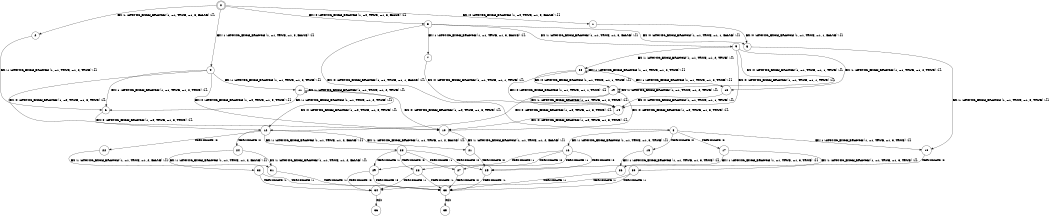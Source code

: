 digraph BCG {
size = "7, 10.5";
center = TRUE;
node [shape = circle];
0 [peripheries = 2];
0 -> 1 [label = "EX !0 !ATOMIC_EXCH_BRANCH (1, +0, TRUE, +1, 3, FALSE) !{}"];
0 -> 2 [label = "EX !1 !ATOMIC_EXCH_BRANCH (1, +1, TRUE, +1, 3, FALSE) !{}"];
0 -> 3 [label = "EX !0 !ATOMIC_EXCH_BRANCH (1, +0, TRUE, +1, 3, FALSE) !{}"];
0 -> 4 [label = "EX !1 !ATOMIC_EXCH_BRANCH (1, +1, TRUE, +1, 3, FALSE) !{}"];
1 -> 5 [label = "EX !0 !ATOMIC_EXCH_BRANCH (1, +1, TRUE, +1, 1, FALSE) !{}"];
2 -> 6 [label = "EX !1 !ATOMIC_EXCH_BRANCH (1, +1, TRUE, +1, 2, TRUE) !{}"];
3 -> 5 [label = "EX !0 !ATOMIC_EXCH_BRANCH (1, +1, TRUE, +1, 1, FALSE) !{}"];
3 -> 7 [label = "EX !1 !ATOMIC_EXCH_BRANCH (1, +1, TRUE, +1, 3, FALSE) !{}"];
3 -> 8 [label = "EX !0 !ATOMIC_EXCH_BRANCH (1, +1, TRUE, +1, 1, FALSE) !{}"];
3 -> 9 [label = "EX !1 !ATOMIC_EXCH_BRANCH (1, +1, TRUE, +1, 3, FALSE) !{}"];
4 -> 6 [label = "EX !1 !ATOMIC_EXCH_BRANCH (1, +1, TRUE, +1, 2, TRUE) !{}"];
4 -> 10 [label = "EX !0 !ATOMIC_EXCH_BRANCH (1, +0, TRUE, +1, 3, TRUE) !{}"];
4 -> 11 [label = "EX !1 !ATOMIC_EXCH_BRANCH (1, +1, TRUE, +1, 2, TRUE) !{}"];
4 -> 12 [label = "EX !0 !ATOMIC_EXCH_BRANCH (1, +0, TRUE, +1, 3, TRUE) !{}"];
5 -> 13 [label = "EX !1 !ATOMIC_EXCH_BRANCH (1, +1, TRUE, +1, 3, TRUE) !{}"];
6 -> 10 [label = "EX !0 !ATOMIC_EXCH_BRANCH (1, +0, TRUE, +1, 3, TRUE) !{}"];
7 -> 14 [label = "EX !0 !ATOMIC_EXCH_BRANCH (1, +1, TRUE, +1, 1, TRUE) !{}"];
8 -> 13 [label = "EX !1 !ATOMIC_EXCH_BRANCH (1, +1, TRUE, +1, 3, TRUE) !{}"];
8 -> 15 [label = "TERMINATE !0"];
8 -> 16 [label = "EX !1 !ATOMIC_EXCH_BRANCH (1, +1, TRUE, +1, 3, TRUE) !{}"];
8 -> 17 [label = "TERMINATE !0"];
9 -> 14 [label = "EX !0 !ATOMIC_EXCH_BRANCH (1, +1, TRUE, +1, 1, TRUE) !{}"];
9 -> 18 [label = "EX !1 !ATOMIC_EXCH_BRANCH (1, +1, TRUE, +1, 2, TRUE) !{}"];
9 -> 19 [label = "EX !0 !ATOMIC_EXCH_BRANCH (1, +1, TRUE, +1, 1, TRUE) !{}"];
9 -> 20 [label = "EX !1 !ATOMIC_EXCH_BRANCH (1, +1, TRUE, +1, 2, TRUE) !{}"];
10 -> 21 [label = "EX !1 !ATOMIC_EXCH_BRANCH (1, +1, TRUE, +1, 2, FALSE) !{}"];
11 -> 6 [label = "EX !1 !ATOMIC_EXCH_BRANCH (1, +1, TRUE, +1, 2, TRUE) !{}"];
11 -> 10 [label = "EX !0 !ATOMIC_EXCH_BRANCH (1, +0, TRUE, +1, 3, TRUE) !{}"];
11 -> 11 [label = "EX !1 !ATOMIC_EXCH_BRANCH (1, +1, TRUE, +1, 2, TRUE) !{}"];
11 -> 12 [label = "EX !0 !ATOMIC_EXCH_BRANCH (1, +0, TRUE, +1, 3, TRUE) !{}"];
12 -> 21 [label = "EX !1 !ATOMIC_EXCH_BRANCH (1, +1, TRUE, +1, 2, FALSE) !{}"];
12 -> 22 [label = "TERMINATE !0"];
12 -> 23 [label = "EX !1 !ATOMIC_EXCH_BRANCH (1, +1, TRUE, +1, 2, FALSE) !{}"];
12 -> 24 [label = "TERMINATE !0"];
13 -> 25 [label = "TERMINATE !0"];
14 -> 10 [label = "EX !0 !ATOMIC_EXCH_BRANCH (1, +0, TRUE, +1, 3, TRUE) !{}"];
15 -> 26 [label = "EX !1 !ATOMIC_EXCH_BRANCH (1, +1, TRUE, +1, 3, TRUE) !{}"];
16 -> 25 [label = "TERMINATE !0"];
16 -> 27 [label = "TERMINATE !1"];
16 -> 28 [label = "TERMINATE !0"];
16 -> 29 [label = "TERMINATE !1"];
17 -> 26 [label = "EX !1 !ATOMIC_EXCH_BRANCH (1, +1, TRUE, +1, 3, TRUE) !{}"];
17 -> 30 [label = "EX !1 !ATOMIC_EXCH_BRANCH (1, +1, TRUE, +1, 3, TRUE) !{}"];
18 -> 14 [label = "EX !0 !ATOMIC_EXCH_BRANCH (1, +1, TRUE, +1, 1, TRUE) !{}"];
19 -> 10 [label = "EX !0 !ATOMIC_EXCH_BRANCH (1, +0, TRUE, +1, 3, TRUE) !{}"];
19 -> 14 [label = "EX !1 !ATOMIC_EXCH_BRANCH (1, +1, TRUE, +1, 2, TRUE) !{}"];
19 -> 12 [label = "EX !0 !ATOMIC_EXCH_BRANCH (1, +0, TRUE, +1, 3, TRUE) !{}"];
19 -> 19 [label = "EX !1 !ATOMIC_EXCH_BRANCH (1, +1, TRUE, +1, 2, TRUE) !{}"];
20 -> 14 [label = "EX !0 !ATOMIC_EXCH_BRANCH (1, +1, TRUE, +1, 1, TRUE) !{}"];
20 -> 18 [label = "EX !1 !ATOMIC_EXCH_BRANCH (1, +1, TRUE, +1, 2, TRUE) !{}"];
20 -> 19 [label = "EX !0 !ATOMIC_EXCH_BRANCH (1, +1, TRUE, +1, 1, TRUE) !{}"];
20 -> 20 [label = "EX !1 !ATOMIC_EXCH_BRANCH (1, +1, TRUE, +1, 2, TRUE) !{}"];
21 -> 25 [label = "TERMINATE !0"];
22 -> 31 [label = "EX !1 !ATOMIC_EXCH_BRANCH (1, +1, TRUE, +1, 2, FALSE) !{}"];
23 -> 25 [label = "TERMINATE !0"];
23 -> 27 [label = "TERMINATE !1"];
23 -> 28 [label = "TERMINATE !0"];
23 -> 29 [label = "TERMINATE !1"];
24 -> 31 [label = "EX !1 !ATOMIC_EXCH_BRANCH (1, +1, TRUE, +1, 2, FALSE) !{}"];
24 -> 32 [label = "EX !1 !ATOMIC_EXCH_BRANCH (1, +1, TRUE, +1, 2, FALSE) !{}"];
25 -> 33 [label = "TERMINATE !1"];
26 -> 33 [label = "TERMINATE !1"];
27 -> 33 [label = "TERMINATE !0"];
28 -> 33 [label = "TERMINATE !1"];
28 -> 34 [label = "TERMINATE !1"];
29 -> 33 [label = "TERMINATE !0"];
29 -> 34 [label = "TERMINATE !0"];
30 -> 33 [label = "TERMINATE !1"];
30 -> 34 [label = "TERMINATE !1"];
31 -> 33 [label = "TERMINATE !1"];
32 -> 33 [label = "TERMINATE !1"];
32 -> 34 [label = "TERMINATE !1"];
33 -> 35 [label = "exit"];
34 -> 36 [label = "exit"];
}
